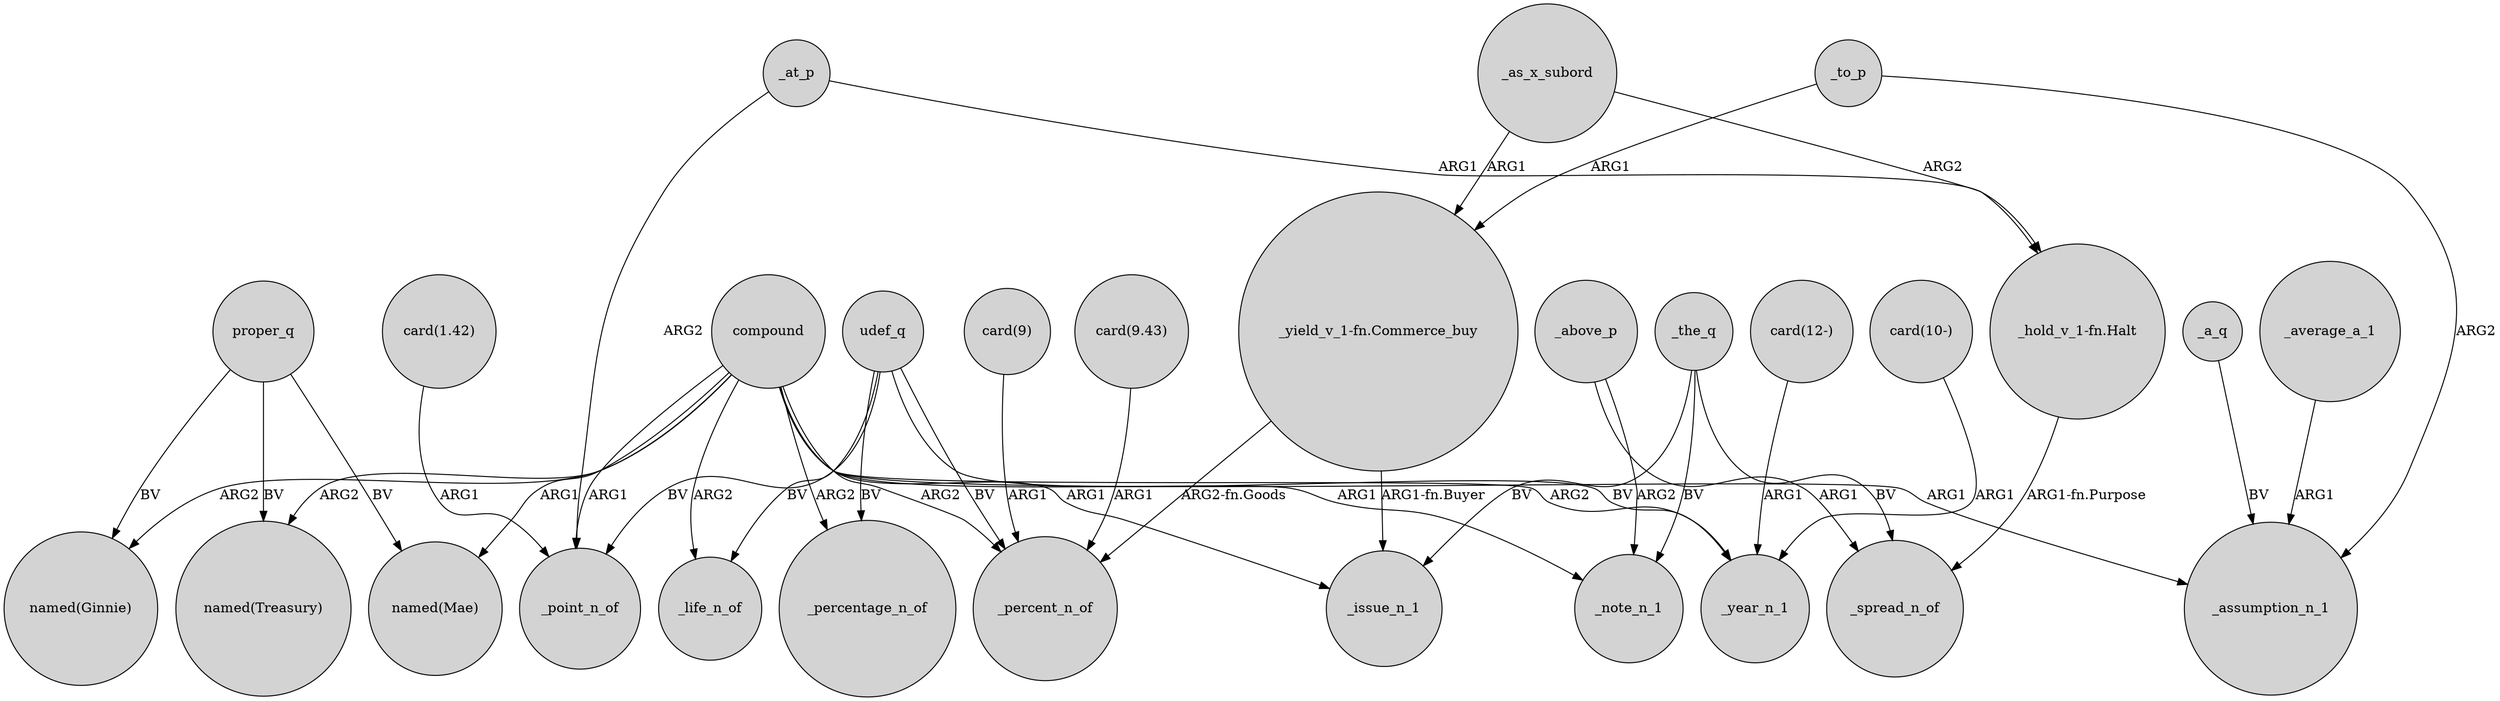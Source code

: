 digraph {
	node [shape=circle style=filled]
	compound -> "named(Mae)" [label=ARG1]
	"card(1.42)" -> _point_n_of [label=ARG1]
	"_yield_v_1-fn.Commerce_buy" -> _issue_n_1 [label="ARG1-fn.Buyer"]
	_as_x_subord -> "_yield_v_1-fn.Commerce_buy" [label=ARG1]
	"_hold_v_1-fn.Halt" -> _spread_n_of [label="ARG1-fn.Purpose"]
	_the_q -> _spread_n_of [label=BV]
	compound -> _life_n_of [label=ARG2]
	"card(9)" -> _percent_n_of [label=ARG1]
	proper_q -> "named(Ginnie)" [label=BV]
	_to_p -> _assumption_n_1 [label=ARG2]
	_a_q -> _assumption_n_1 [label=BV]
	udef_q -> _life_n_of [label=BV]
	proper_q -> "named(Mae)" [label=BV]
	_the_q -> _note_n_1 [label=BV]
	proper_q -> "named(Treasury)" [label=BV]
	"card(12-)" -> _year_n_1 [label=ARG1]
	"card(9.43)" -> _percent_n_of [label=ARG1]
	compound -> "named(Ginnie)" [label=ARG2]
	udef_q -> _percentage_n_of [label=BV]
	compound -> _year_n_1 [label=ARG2]
	compound -> _assumption_n_1 [label=ARG1]
	udef_q -> _percent_n_of [label=BV]
	_as_x_subord -> "_hold_v_1-fn.Halt" [label=ARG2]
	compound -> _percent_n_of [label=ARG2]
	"_yield_v_1-fn.Commerce_buy" -> _percent_n_of [label="ARG2-fn.Goods"]
	compound -> _note_n_1 [label=ARG1]
	_above_p -> _spread_n_of [label=ARG1]
	compound -> _issue_n_1 [label=ARG1]
	_above_p -> _note_n_1 [label=ARG2]
	_at_p -> _point_n_of [label=ARG2]
	udef_q -> _year_n_1 [label=BV]
	_at_p -> "_hold_v_1-fn.Halt" [label=ARG1]
	compound -> "named(Treasury)" [label=ARG2]
	compound -> _point_n_of [label=ARG1]
	"card(10-)" -> _year_n_1 [label=ARG1]
	compound -> _percentage_n_of [label=ARG2]
	udef_q -> _point_n_of [label=BV]
	_average_a_1 -> _assumption_n_1 [label=ARG1]
	_to_p -> "_yield_v_1-fn.Commerce_buy" [label=ARG1]
	_the_q -> _issue_n_1 [label=BV]
}

